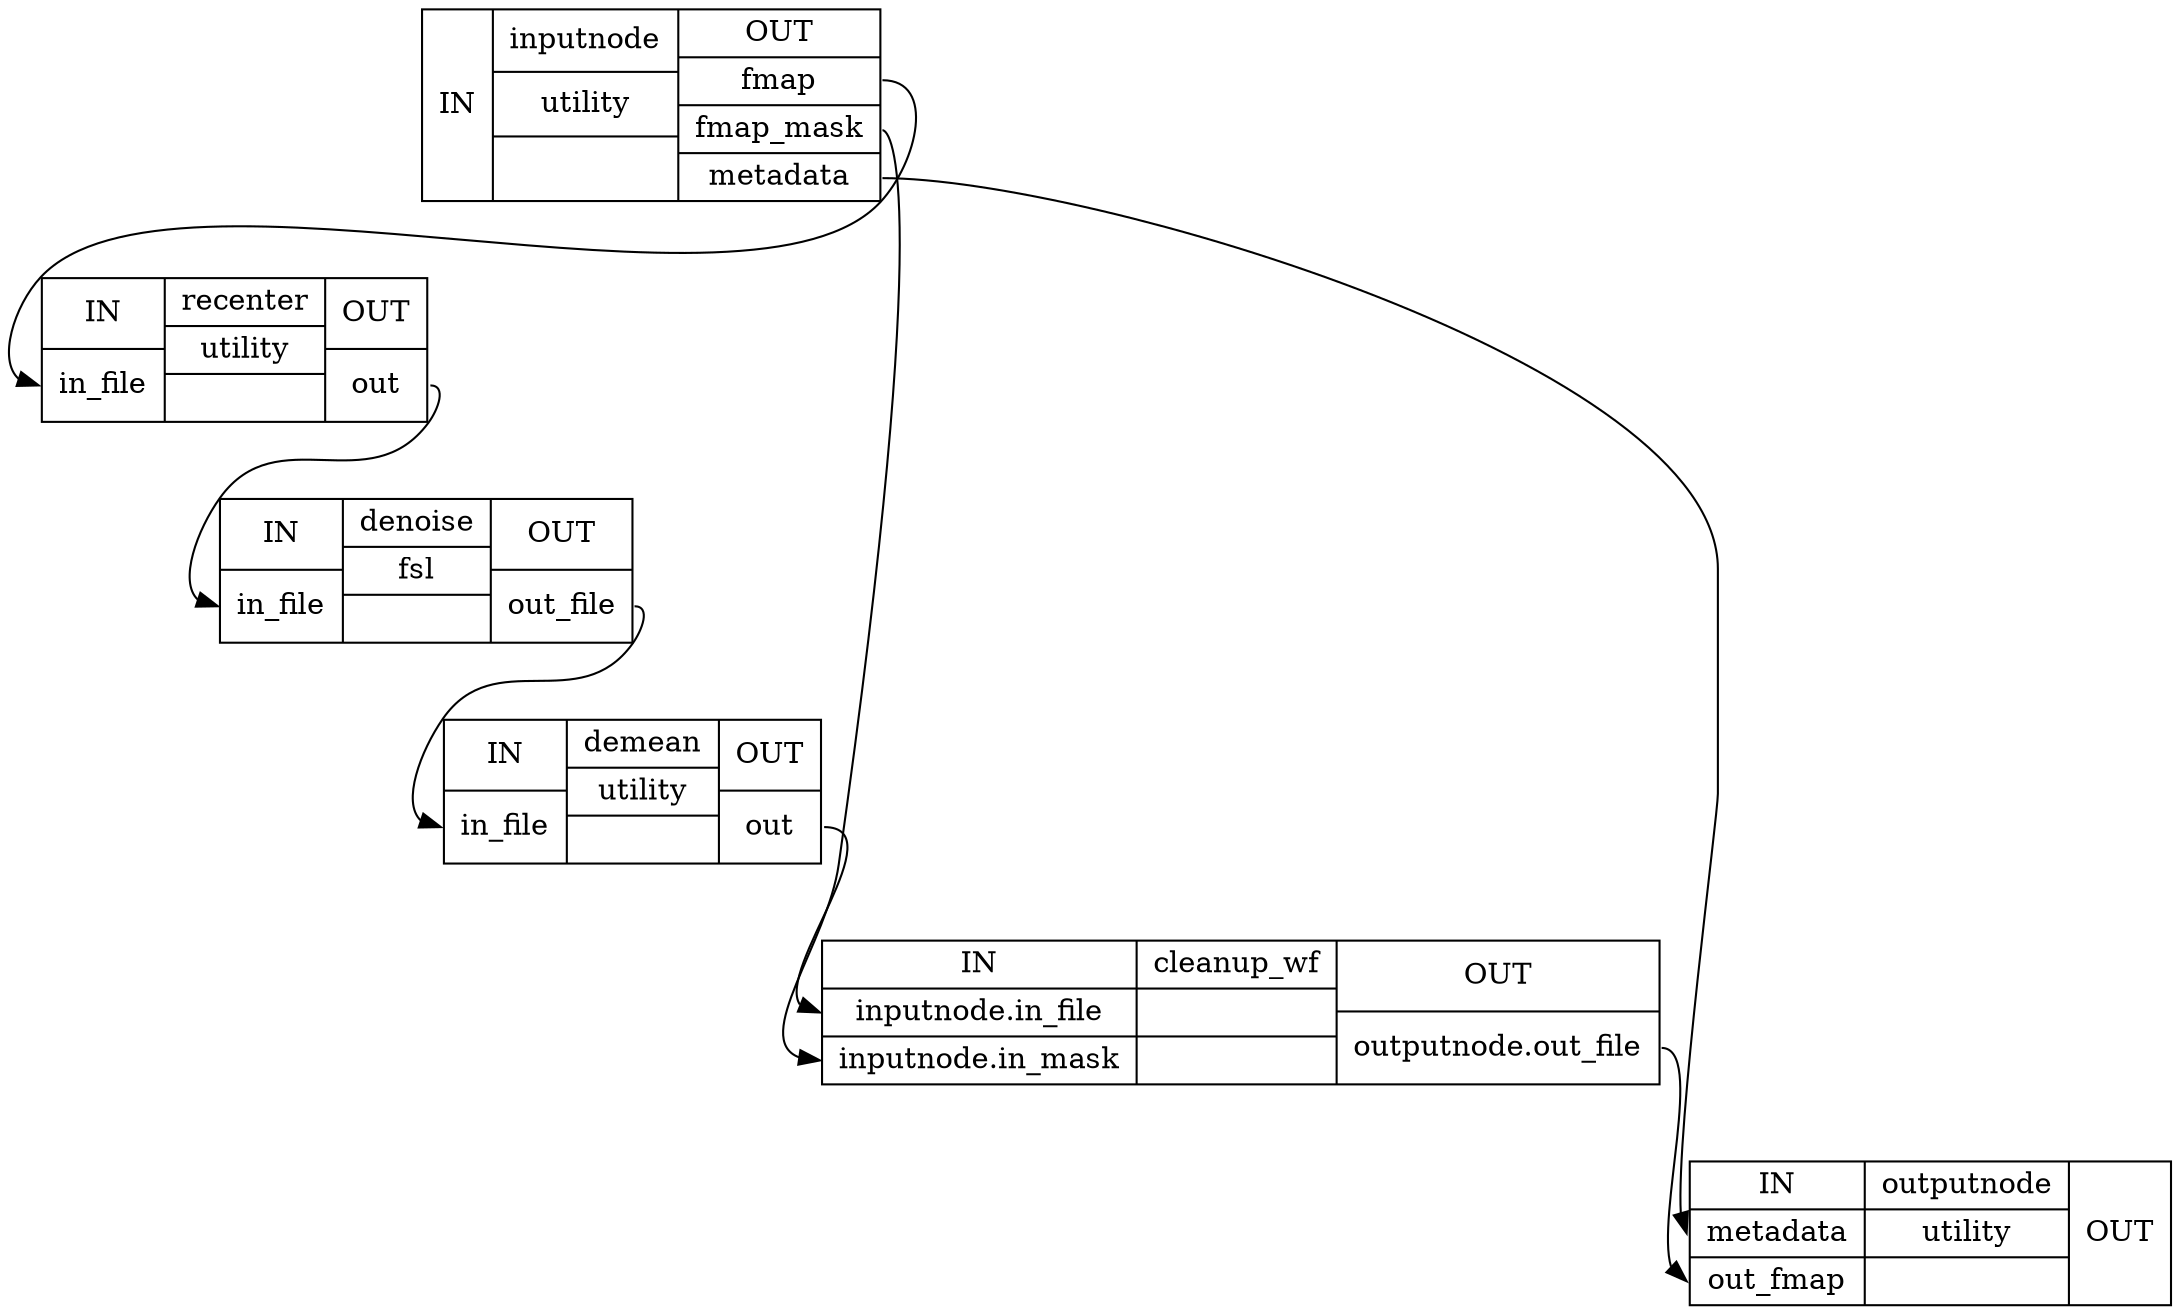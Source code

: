 digraph structs {
node [shape=record];
fmap_postproc_wfinputnode [label="{IN}|{ inputnode | utility |  }|{OUT|<outfmap> fmap|<outfmapmask> fmap_mask|<outmetadata> metadata}"];
fmap_postproc_wfrecenter [label="{IN|<ininfile> in_file}|{ recenter | utility |  }|{OUT|<outout> out}"];
fmap_postproc_wfdenoise [label="{IN|<ininfile> in_file}|{ denoise | fsl |  }|{OUT|<outoutfile> out_file}"];
fmap_postproc_wfdemean [label="{IN|<ininfile> in_file}|{ demean | utility |  }|{OUT|<outout> out}"];
fmap_postproc_wfcleanup_wf [label="{IN|<ininputnodeinfile> inputnode.in_file|<ininputnodeinmask> inputnode.in_mask}|{ cleanup_wf |  |  }|{OUT|<outoutputnodeoutfile> outputnode.out_file}"];
fmap_postproc_wfoutputnode [label="{IN|<inmetadata> metadata|<inoutfmap> out_fmap}|{ outputnode | utility |  }|{OUT}"];
fmap_postproc_wfcleanup_wf:outoutputnodeoutfile:e -> fmap_postproc_wfoutputnode:inoutfmap:w;
fmap_postproc_wfdemean:outout:e -> fmap_postproc_wfcleanup_wf:ininputnodeinfile:w;
fmap_postproc_wfdenoise:outoutfile:e -> fmap_postproc_wfdemean:ininfile:w;
fmap_postproc_wfinputnode:outfmap:e -> fmap_postproc_wfrecenter:ininfile:w;
fmap_postproc_wfinputnode:outfmapmask:e -> fmap_postproc_wfcleanup_wf:ininputnodeinmask:w;
fmap_postproc_wfinputnode:outmetadata:e -> fmap_postproc_wfoutputnode:inmetadata:w;
fmap_postproc_wfrecenter:outout:e -> fmap_postproc_wfdenoise:ininfile:w;
}